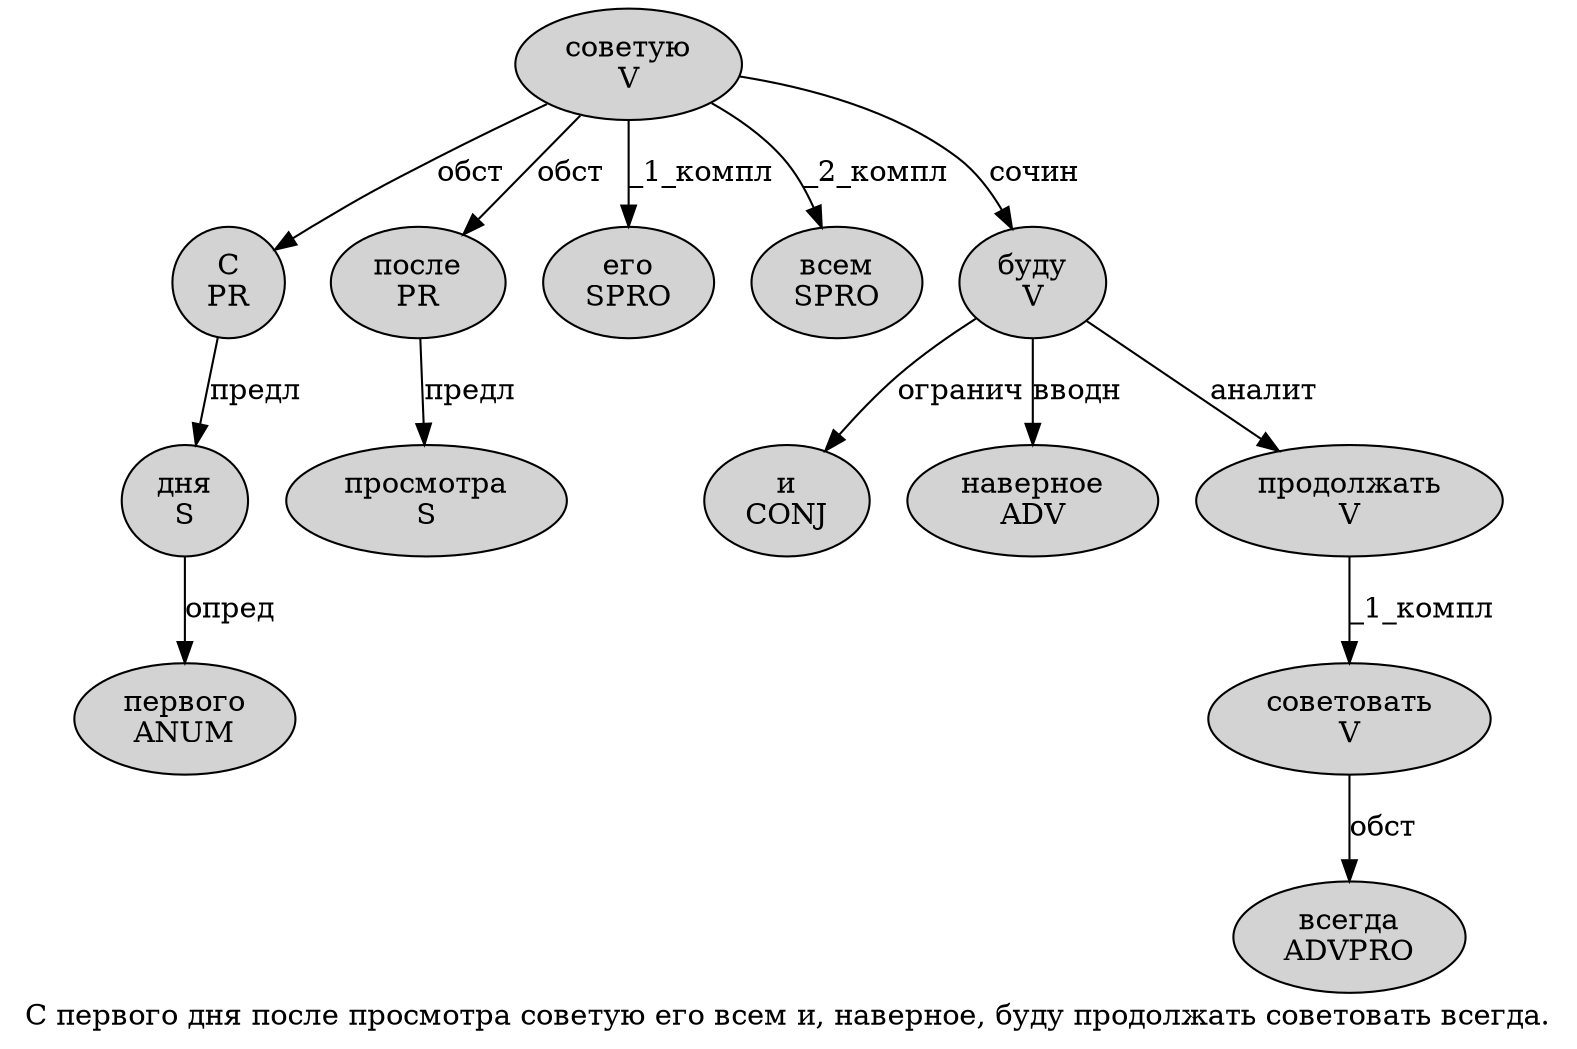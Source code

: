 digraph SENTENCE_764 {
	graph [label="С первого дня после просмотра советую его всем и, наверное, буду продолжать советовать всегда."]
	node [style=filled]
		0 [label="С
PR" color="" fillcolor=lightgray penwidth=1 shape=ellipse]
		1 [label="первого
ANUM" color="" fillcolor=lightgray penwidth=1 shape=ellipse]
		2 [label="дня
S" color="" fillcolor=lightgray penwidth=1 shape=ellipse]
		3 [label="после
PR" color="" fillcolor=lightgray penwidth=1 shape=ellipse]
		4 [label="просмотра
S" color="" fillcolor=lightgray penwidth=1 shape=ellipse]
		5 [label="советую
V" color="" fillcolor=lightgray penwidth=1 shape=ellipse]
		6 [label="его
SPRO" color="" fillcolor=lightgray penwidth=1 shape=ellipse]
		7 [label="всем
SPRO" color="" fillcolor=lightgray penwidth=1 shape=ellipse]
		8 [label="и
CONJ" color="" fillcolor=lightgray penwidth=1 shape=ellipse]
		10 [label="наверное
ADV" color="" fillcolor=lightgray penwidth=1 shape=ellipse]
		12 [label="буду
V" color="" fillcolor=lightgray penwidth=1 shape=ellipse]
		13 [label="продолжать
V" color="" fillcolor=lightgray penwidth=1 shape=ellipse]
		14 [label="советовать
V" color="" fillcolor=lightgray penwidth=1 shape=ellipse]
		15 [label="всегда
ADVPRO" color="" fillcolor=lightgray penwidth=1 shape=ellipse]
			3 -> 4 [label="предл"]
			0 -> 2 [label="предл"]
			14 -> 15 [label="обст"]
			5 -> 0 [label="обст"]
			5 -> 3 [label="обст"]
			5 -> 6 [label="_1_компл"]
			5 -> 7 [label="_2_компл"]
			5 -> 12 [label="сочин"]
			12 -> 8 [label="огранич"]
			12 -> 10 [label="вводн"]
			12 -> 13 [label="аналит"]
			13 -> 14 [label="_1_компл"]
			2 -> 1 [label="опред"]
}